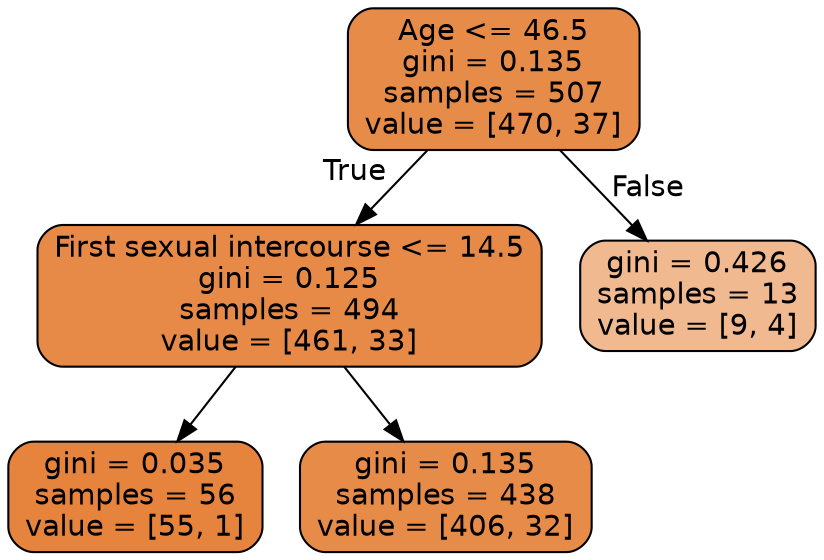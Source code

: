 digraph Tree {
node [shape=box, style="filled, rounded", color="black", fontname=helvetica] ;
edge [fontname=helvetica] ;
0 [label="Age <= 46.5\ngini = 0.135\nsamples = 507\nvalue = [470, 37]", fillcolor="#e58139eb"] ;
1 [label="First sexual intercourse <= 14.5\ngini = 0.125\nsamples = 494\nvalue = [461, 33]", fillcolor="#e58139ed"] ;
0 -> 1 [labeldistance=2.5, labelangle=45, headlabel="True"] ;
2 [label="gini = 0.035\nsamples = 56\nvalue = [55, 1]", fillcolor="#e58139fa"] ;
1 -> 2 ;
3 [label="gini = 0.135\nsamples = 438\nvalue = [406, 32]", fillcolor="#e58139eb"] ;
1 -> 3 ;
4 [label="gini = 0.426\nsamples = 13\nvalue = [9, 4]", fillcolor="#e581398e"] ;
0 -> 4 [labeldistance=2.5, labelangle=-45, headlabel="False"] ;
}